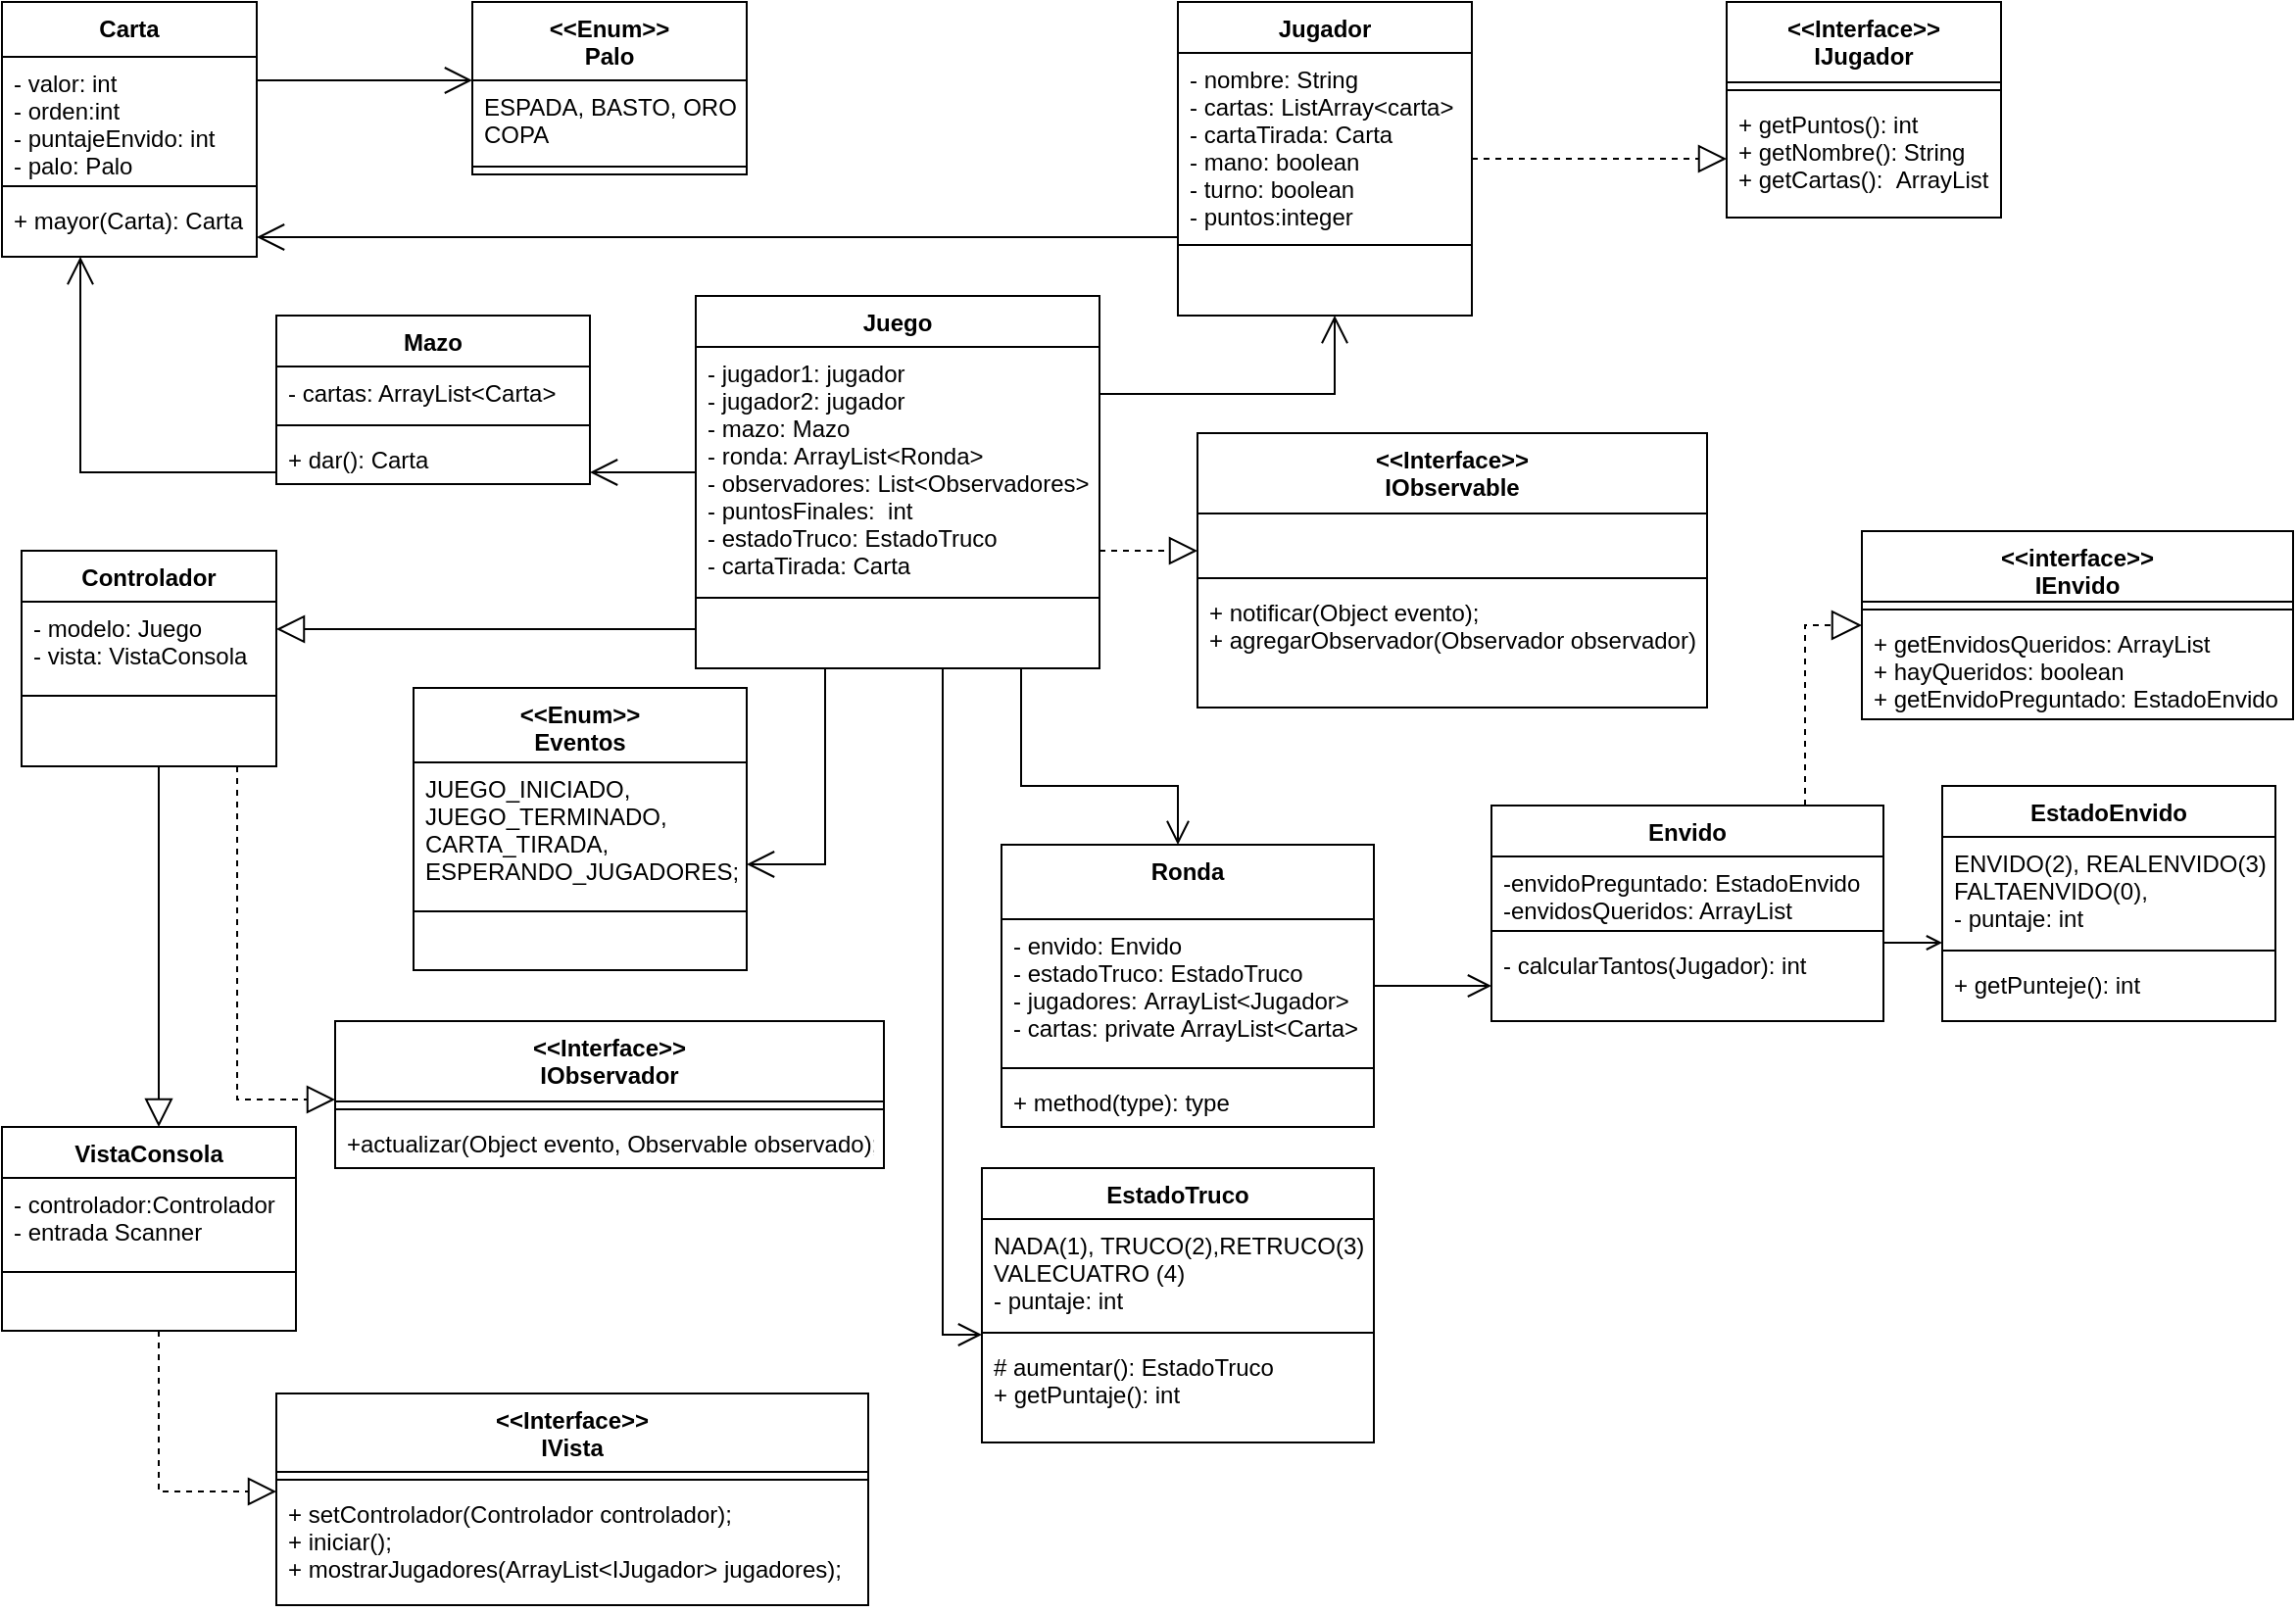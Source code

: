 <mxfile version="20.3.0" type="device"><diagram id="dyV6rF4TElnl29lzIuId" name="Página-1"><mxGraphModel dx="1304" dy="651" grid="1" gridSize="10" guides="1" tooltips="1" connect="1" arrows="1" fold="1" page="1" pageScale="1" pageWidth="1169" pageHeight="827" math="0" shadow="0"><root><mxCell id="0"/><mxCell id="1" parent="0"/><mxCell id="u1sDPXT_4wiegZ9Tvjl2-31" style="edgeStyle=orthogonalEdgeStyle;rounded=0;orthogonalLoop=1;jettySize=auto;html=1;endArrow=open;endFill=0;strokeWidth=1;endSize=12;" parent="1" source="u1sDPXT_4wiegZ9Tvjl2-1" target="u1sDPXT_4wiegZ9Tvjl2-5" edge="1"><mxGeometry relative="1" as="geometry"><Array as="points"><mxPoint x="320" y="240"/><mxPoint x="320" y="240"/></Array></mxGeometry></mxCell><mxCell id="QvzXrBI1SSBsv47yY6SJ-33" style="edgeStyle=orthogonalEdgeStyle;rounded=0;orthogonalLoop=1;jettySize=auto;html=1;dashed=1;strokeWidth=1;endArrow=block;endFill=0;endSize=12;" parent="1" source="u1sDPXT_4wiegZ9Tvjl2-1" target="QvzXrBI1SSBsv47yY6SJ-24" edge="1"><mxGeometry relative="1" as="geometry"><Array as="points"><mxPoint x="570" y="280"/><mxPoint x="570" y="280"/></Array></mxGeometry></mxCell><mxCell id="mUbbhT85cdfl7v-fbwfo-7" style="edgeStyle=orthogonalEdgeStyle;rounded=0;orthogonalLoop=1;jettySize=auto;html=1;endArrow=open;endFill=0;endSize=10;" parent="1" source="u1sDPXT_4wiegZ9Tvjl2-1" target="mUbbhT85cdfl7v-fbwfo-3" edge="1"><mxGeometry relative="1" as="geometry"><Array as="points"><mxPoint x="520" y="400"/><mxPoint x="600" y="400"/></Array></mxGeometry></mxCell><mxCell id="u1sDPXT_4wiegZ9Tvjl2-1" value="Juego" style="swimlane;fontStyle=1;align=center;verticalAlign=top;childLayout=stackLayout;horizontal=1;startSize=26;horizontalStack=0;resizeParent=1;resizeParentMax=0;resizeLast=0;collapsible=1;marginBottom=0;" parent="1" vertex="1"><mxGeometry x="354" y="150" width="206" height="190" as="geometry"/></mxCell><mxCell id="u1sDPXT_4wiegZ9Tvjl2-2" value="- jugador1: jugador&#10;- jugador2: jugador&#10;- mazo: Mazo&#10;- ronda: ArrayList&lt;Ronda&gt;&#10;- observadores: List&lt;Observadores&gt;&#10;- puntosFinales:  int&#10;- estadoTruco: EstadoTruco&#10;- cartaTirada: Carta " style="text;strokeColor=none;fillColor=none;align=left;verticalAlign=top;spacingLeft=4;spacingRight=4;overflow=hidden;rotatable=0;points=[[0,0.5],[1,0.5]];portConstraint=eastwest;" parent="u1sDPXT_4wiegZ9Tvjl2-1" vertex="1"><mxGeometry y="26" width="206" height="124" as="geometry"/></mxCell><mxCell id="u1sDPXT_4wiegZ9Tvjl2-3" value="" style="line;strokeWidth=1;fillColor=none;align=left;verticalAlign=middle;spacingTop=-1;spacingLeft=3;spacingRight=3;rotatable=0;labelPosition=right;points=[];portConstraint=eastwest;strokeColor=inherit;" parent="u1sDPXT_4wiegZ9Tvjl2-1" vertex="1"><mxGeometry y="150" width="206" height="8" as="geometry"/></mxCell><mxCell id="u1sDPXT_4wiegZ9Tvjl2-4" value=" " style="text;strokeColor=none;fillColor=none;align=left;verticalAlign=top;spacingLeft=4;spacingRight=4;overflow=hidden;rotatable=0;points=[[0,0.5],[1,0.5]];portConstraint=eastwest;" parent="u1sDPXT_4wiegZ9Tvjl2-1" vertex="1"><mxGeometry y="158" width="206" height="32" as="geometry"/></mxCell><mxCell id="u1sDPXT_4wiegZ9Tvjl2-20" style="edgeStyle=orthogonalEdgeStyle;rounded=0;orthogonalLoop=1;jettySize=auto;html=1;endArrow=open;endFill=0;strokeWidth=1;endSize=12;" parent="1" source="u1sDPXT_4wiegZ9Tvjl2-5" target="u1sDPXT_4wiegZ9Tvjl2-9" edge="1"><mxGeometry relative="1" as="geometry"><Array as="points"><mxPoint x="40" y="240"/></Array></mxGeometry></mxCell><mxCell id="u1sDPXT_4wiegZ9Tvjl2-5" value="Mazo" style="swimlane;fontStyle=1;align=center;verticalAlign=top;childLayout=stackLayout;horizontal=1;startSize=26;horizontalStack=0;resizeParent=1;resizeParentMax=0;resizeLast=0;collapsible=1;marginBottom=0;" parent="1" vertex="1"><mxGeometry x="140" y="160" width="160" height="86" as="geometry"/></mxCell><mxCell id="u1sDPXT_4wiegZ9Tvjl2-6" value="- cartas: ArrayList&lt;Carta&gt;" style="text;strokeColor=none;fillColor=none;align=left;verticalAlign=top;spacingLeft=4;spacingRight=4;overflow=hidden;rotatable=0;points=[[0,0.5],[1,0.5]];portConstraint=eastwest;" parent="u1sDPXT_4wiegZ9Tvjl2-5" vertex="1"><mxGeometry y="26" width="160" height="26" as="geometry"/></mxCell><mxCell id="u1sDPXT_4wiegZ9Tvjl2-7" value="" style="line;strokeWidth=1;fillColor=none;align=left;verticalAlign=middle;spacingTop=-1;spacingLeft=3;spacingRight=3;rotatable=0;labelPosition=right;points=[];portConstraint=eastwest;strokeColor=inherit;" parent="u1sDPXT_4wiegZ9Tvjl2-5" vertex="1"><mxGeometry y="52" width="160" height="8" as="geometry"/></mxCell><mxCell id="u1sDPXT_4wiegZ9Tvjl2-8" value="+ dar(): Carta" style="text;strokeColor=none;fillColor=none;align=left;verticalAlign=top;spacingLeft=4;spacingRight=4;overflow=hidden;rotatable=0;points=[[0,0.5],[1,0.5]];portConstraint=eastwest;" parent="u1sDPXT_4wiegZ9Tvjl2-5" vertex="1"><mxGeometry y="60" width="160" height="26" as="geometry"/></mxCell><mxCell id="u1sDPXT_4wiegZ9Tvjl2-30" style="edgeStyle=orthogonalEdgeStyle;rounded=0;orthogonalLoop=1;jettySize=auto;html=1;endArrow=open;endFill=0;strokeWidth=1;endSize=12;" parent="1" source="u1sDPXT_4wiegZ9Tvjl2-9" target="u1sDPXT_4wiegZ9Tvjl2-26" edge="1"><mxGeometry relative="1" as="geometry"><Array as="points"><mxPoint x="220" y="40"/><mxPoint x="220" y="40"/></Array></mxGeometry></mxCell><mxCell id="u1sDPXT_4wiegZ9Tvjl2-9" value="Carta" style="swimlane;fontStyle=1;align=center;verticalAlign=top;childLayout=stackLayout;horizontal=1;startSize=28;horizontalStack=0;resizeParent=1;resizeParentMax=0;resizeLast=0;collapsible=1;marginBottom=0;" parent="1" vertex="1"><mxGeometry width="130" height="130" as="geometry"/></mxCell><mxCell id="u1sDPXT_4wiegZ9Tvjl2-10" value="- valor: int&#10;- orden:int&#10;- puntajeEnvido: int&#10;- palo: Palo" style="text;strokeColor=none;fillColor=none;align=left;verticalAlign=top;spacingLeft=4;spacingRight=4;overflow=hidden;rotatable=0;points=[[0,0.5],[1,0.5]];portConstraint=eastwest;" parent="u1sDPXT_4wiegZ9Tvjl2-9" vertex="1"><mxGeometry y="28" width="130" height="62" as="geometry"/></mxCell><mxCell id="u1sDPXT_4wiegZ9Tvjl2-11" value="" style="line;strokeWidth=1;fillColor=none;align=left;verticalAlign=middle;spacingTop=-1;spacingLeft=3;spacingRight=3;rotatable=0;labelPosition=right;points=[];portConstraint=eastwest;strokeColor=inherit;" parent="u1sDPXT_4wiegZ9Tvjl2-9" vertex="1"><mxGeometry y="90" width="130" height="8" as="geometry"/></mxCell><mxCell id="u1sDPXT_4wiegZ9Tvjl2-12" value="+ mayor(Carta): Carta" style="text;strokeColor=none;fillColor=none;align=left;verticalAlign=top;spacingLeft=4;spacingRight=4;overflow=hidden;rotatable=0;points=[[0,0.5],[1,0.5]];portConstraint=eastwest;" parent="u1sDPXT_4wiegZ9Tvjl2-9" vertex="1"><mxGeometry y="98" width="130" height="32" as="geometry"/></mxCell><mxCell id="u1sDPXT_4wiegZ9Tvjl2-32" style="edgeStyle=orthogonalEdgeStyle;rounded=0;orthogonalLoop=1;jettySize=auto;html=1;endArrow=open;endFill=0;strokeWidth=1;endSize=12;" parent="1" source="u1sDPXT_4wiegZ9Tvjl2-13" target="u1sDPXT_4wiegZ9Tvjl2-9" edge="1"><mxGeometry relative="1" as="geometry"><Array as="points"><mxPoint x="420" y="120"/><mxPoint x="420" y="120"/></Array></mxGeometry></mxCell><mxCell id="QvzXrBI1SSBsv47yY6SJ-10" style="edgeStyle=orthogonalEdgeStyle;rounded=0;orthogonalLoop=1;jettySize=auto;html=1;dashed=1;endArrow=block;endFill=0;strokeWidth=1;endSize=12;" parent="1" source="u1sDPXT_4wiegZ9Tvjl2-13" target="QvzXrBI1SSBsv47yY6SJ-1" edge="1"><mxGeometry relative="1" as="geometry"><Array as="points"><mxPoint x="890" y="80"/><mxPoint x="890" y="80"/></Array></mxGeometry></mxCell><mxCell id="u1sDPXT_4wiegZ9Tvjl2-13" value="Jugador" style="swimlane;fontStyle=1;align=center;verticalAlign=top;childLayout=stackLayout;horizontal=1;startSize=26;horizontalStack=0;resizeParent=1;resizeParentMax=0;resizeLast=0;collapsible=1;marginBottom=0;" parent="1" vertex="1"><mxGeometry x="600" width="150" height="160" as="geometry"/></mxCell><mxCell id="u1sDPXT_4wiegZ9Tvjl2-14" value="- nombre: String&#10;- cartas: ListArray&lt;carta&gt;&#10;- cartaTirada: Carta&#10;- mano: boolean&#10;- turno: boolean&#10;- puntos:integer" style="text;strokeColor=none;fillColor=none;align=left;verticalAlign=top;spacingLeft=4;spacingRight=4;overflow=hidden;rotatable=0;points=[[0,0.5],[1,0.5]];portConstraint=eastwest;" parent="u1sDPXT_4wiegZ9Tvjl2-13" vertex="1"><mxGeometry y="26" width="150" height="94" as="geometry"/></mxCell><mxCell id="u1sDPXT_4wiegZ9Tvjl2-15" value="" style="line;strokeWidth=1;fillColor=none;align=left;verticalAlign=middle;spacingTop=-1;spacingLeft=3;spacingRight=3;rotatable=0;labelPosition=right;points=[];portConstraint=eastwest;strokeColor=inherit;" parent="u1sDPXT_4wiegZ9Tvjl2-13" vertex="1"><mxGeometry y="120" width="150" height="8" as="geometry"/></mxCell><mxCell id="u1sDPXT_4wiegZ9Tvjl2-16" value=" " style="text;strokeColor=none;fillColor=none;align=left;verticalAlign=top;spacingLeft=4;spacingRight=4;overflow=hidden;rotatable=0;points=[[0,0.5],[1,0.5]];portConstraint=eastwest;" parent="u1sDPXT_4wiegZ9Tvjl2-13" vertex="1"><mxGeometry y="128" width="150" height="32" as="geometry"/></mxCell><mxCell id="u1sDPXT_4wiegZ9Tvjl2-26" value="&lt;&lt;Enum&gt;&gt;&#10;Palo" style="swimlane;fontStyle=1;align=center;verticalAlign=top;childLayout=stackLayout;horizontal=1;startSize=40;horizontalStack=0;resizeParent=1;resizeParentMax=0;resizeLast=0;collapsible=1;marginBottom=0;" parent="1" vertex="1"><mxGeometry x="240" width="140" height="88" as="geometry"/></mxCell><mxCell id="u1sDPXT_4wiegZ9Tvjl2-27" value="ESPADA, BASTO, ORO, &#10;COPA " style="text;strokeColor=none;fillColor=none;align=left;verticalAlign=top;spacingLeft=4;spacingRight=4;overflow=hidden;rotatable=0;points=[[0,0.5],[1,0.5]];portConstraint=eastwest;" parent="u1sDPXT_4wiegZ9Tvjl2-26" vertex="1"><mxGeometry y="40" width="140" height="40" as="geometry"/></mxCell><mxCell id="u1sDPXT_4wiegZ9Tvjl2-28" value="" style="line;strokeWidth=1;fillColor=none;align=left;verticalAlign=middle;spacingTop=-1;spacingLeft=3;spacingRight=3;rotatable=0;labelPosition=right;points=[];portConstraint=eastwest;strokeColor=inherit;" parent="u1sDPXT_4wiegZ9Tvjl2-26" vertex="1"><mxGeometry y="80" width="140" height="8" as="geometry"/></mxCell><mxCell id="QvzXrBI1SSBsv47yY6SJ-1" value="&lt;&lt;Interface&gt;&gt;&#10;IJugador" style="swimlane;fontStyle=1;align=center;verticalAlign=top;childLayout=stackLayout;horizontal=1;startSize=41;horizontalStack=0;resizeParent=1;resizeParentMax=0;resizeLast=0;collapsible=1;marginBottom=0;" parent="1" vertex="1"><mxGeometry x="880" width="140" height="110" as="geometry"/></mxCell><mxCell id="QvzXrBI1SSBsv47yY6SJ-3" value="" style="line;strokeWidth=1;fillColor=none;align=left;verticalAlign=middle;spacingTop=-1;spacingLeft=3;spacingRight=3;rotatable=0;labelPosition=right;points=[];portConstraint=eastwest;strokeColor=inherit;" parent="QvzXrBI1SSBsv47yY6SJ-1" vertex="1"><mxGeometry y="41" width="140" height="8" as="geometry"/></mxCell><mxCell id="QvzXrBI1SSBsv47yY6SJ-4" value="+ getPuntos(): int &#10;+ getNombre(): String &#10;+ getCartas():  ArrayList" style="text;strokeColor=none;fillColor=none;align=left;verticalAlign=top;spacingLeft=4;spacingRight=4;overflow=hidden;rotatable=0;points=[[0,0.5],[1,0.5]];portConstraint=eastwest;" parent="QvzXrBI1SSBsv47yY6SJ-1" vertex="1"><mxGeometry y="49" width="140" height="61" as="geometry"/></mxCell><mxCell id="QvzXrBI1SSBsv47yY6SJ-5" value="&lt;&lt;Enum&gt;&gt;&#10;Eventos" style="swimlane;fontStyle=1;align=center;verticalAlign=top;childLayout=stackLayout;horizontal=1;startSize=38;horizontalStack=0;resizeParent=1;resizeParentMax=0;resizeLast=0;collapsible=1;marginBottom=0;flipV=0;flipH=0;" parent="1" vertex="1"><mxGeometry x="210" y="350" width="170" height="144" as="geometry"/></mxCell><mxCell id="QvzXrBI1SSBsv47yY6SJ-6" value="JUEGO_INICIADO,&#10;&#9;JUEGO_TERMINADO,&#10;&#9;CARTA_TIRADA,&#10;&#9;ESPERANDO_JUGADORES;" style="text;strokeColor=none;fillColor=none;align=left;verticalAlign=top;spacingLeft=4;spacingRight=4;overflow=hidden;rotatable=0;points=[[0,0.5],[1,0.5]];portConstraint=eastwest;" parent="QvzXrBI1SSBsv47yY6SJ-5" vertex="1"><mxGeometry y="38" width="170" height="72" as="geometry"/></mxCell><mxCell id="QvzXrBI1SSBsv47yY6SJ-7" value="" style="line;strokeWidth=1;fillColor=none;align=left;verticalAlign=middle;spacingTop=-1;spacingLeft=3;spacingRight=3;rotatable=0;labelPosition=right;points=[];portConstraint=eastwest;strokeColor=inherit;" parent="QvzXrBI1SSBsv47yY6SJ-5" vertex="1"><mxGeometry y="110" width="170" height="8" as="geometry"/></mxCell><mxCell id="QvzXrBI1SSBsv47yY6SJ-8" value=" " style="text;strokeColor=none;fillColor=none;align=left;verticalAlign=top;spacingLeft=4;spacingRight=4;overflow=hidden;rotatable=0;points=[[0,0.5],[1,0.5]];portConstraint=eastwest;" parent="QvzXrBI1SSBsv47yY6SJ-5" vertex="1"><mxGeometry y="118" width="170" height="26" as="geometry"/></mxCell><mxCell id="QvzXrBI1SSBsv47yY6SJ-11" style="edgeStyle=orthogonalEdgeStyle;rounded=0;orthogonalLoop=1;jettySize=auto;html=1;endArrow=open;endFill=0;strokeWidth=1;endSize=12;" parent="1" source="u1sDPXT_4wiegZ9Tvjl2-1" target="QvzXrBI1SSBsv47yY6SJ-5" edge="1"><mxGeometry relative="1" as="geometry"><mxPoint x="414" y="539.999" as="sourcePoint"/><mxPoint x="528" y="583.999" as="targetPoint"/><Array as="points"><mxPoint x="420" y="440"/></Array></mxGeometry></mxCell><mxCell id="QvzXrBI1SSBsv47yY6SJ-12" style="edgeStyle=orthogonalEdgeStyle;rounded=0;orthogonalLoop=1;jettySize=auto;html=1;endArrow=open;endFill=0;strokeWidth=1;endSize=12;" parent="1" source="u1sDPXT_4wiegZ9Tvjl2-1" target="u1sDPXT_4wiegZ9Tvjl2-13" edge="1"><mxGeometry relative="1" as="geometry"><Array as="points"><mxPoint x="680" y="200"/></Array><mxPoint x="330" y="320" as="sourcePoint"/><mxPoint x="523.999" y="290" as="targetPoint"/></mxGeometry></mxCell><mxCell id="QvzXrBI1SSBsv47yY6SJ-39" style="edgeStyle=orthogonalEdgeStyle;rounded=0;orthogonalLoop=1;jettySize=auto;html=1;strokeWidth=1;endArrow=block;endFill=0;endSize=12;" parent="1" source="QvzXrBI1SSBsv47yY6SJ-13" target="QvzXrBI1SSBsv47yY6SJ-28" edge="1"><mxGeometry relative="1" as="geometry"><Array as="points"><mxPoint x="80" y="480"/><mxPoint x="80" y="480"/></Array></mxGeometry></mxCell><mxCell id="QvzXrBI1SSBsv47yY6SJ-13" value="Controlador" style="swimlane;fontStyle=1;align=center;verticalAlign=top;childLayout=stackLayout;horizontal=1;startSize=26;horizontalStack=0;resizeParent=1;resizeParentMax=0;resizeLast=0;collapsible=1;marginBottom=0;" parent="1" vertex="1"><mxGeometry x="10" y="280" width="130" height="110" as="geometry"/></mxCell><mxCell id="QvzXrBI1SSBsv47yY6SJ-14" value="- modelo: Juego&#10;&#9;- vista: VistaConsola" style="text;strokeColor=none;fillColor=none;align=left;verticalAlign=top;spacingLeft=4;spacingRight=4;overflow=hidden;rotatable=0;points=[[0,0.5],[1,0.5]];portConstraint=eastwest;" parent="QvzXrBI1SSBsv47yY6SJ-13" vertex="1"><mxGeometry y="26" width="130" height="44" as="geometry"/></mxCell><mxCell id="QvzXrBI1SSBsv47yY6SJ-15" value="" style="line;strokeWidth=1;fillColor=none;align=left;verticalAlign=middle;spacingTop=-1;spacingLeft=3;spacingRight=3;rotatable=0;labelPosition=right;points=[];portConstraint=eastwest;strokeColor=inherit;" parent="QvzXrBI1SSBsv47yY6SJ-13" vertex="1"><mxGeometry y="70" width="130" height="8" as="geometry"/></mxCell><mxCell id="QvzXrBI1SSBsv47yY6SJ-16" value=" " style="text;strokeColor=none;fillColor=none;align=left;verticalAlign=top;spacingLeft=4;spacingRight=4;overflow=hidden;rotatable=0;points=[[0,0.5],[1,0.5]];portConstraint=eastwest;" parent="QvzXrBI1SSBsv47yY6SJ-13" vertex="1"><mxGeometry y="78" width="130" height="32" as="geometry"/></mxCell><mxCell id="QvzXrBI1SSBsv47yY6SJ-17" value="&lt;&lt;Interface&gt;&gt;&#10;IObservador" style="swimlane;fontStyle=1;align=center;verticalAlign=top;childLayout=stackLayout;horizontal=1;startSize=41;horizontalStack=0;resizeParent=1;resizeParentMax=0;resizeLast=0;collapsible=1;marginBottom=0;" parent="1" vertex="1"><mxGeometry x="170" y="520" width="280" height="75" as="geometry"/></mxCell><mxCell id="QvzXrBI1SSBsv47yY6SJ-19" value="" style="line;strokeWidth=1;fillColor=none;align=left;verticalAlign=middle;spacingTop=-1;spacingLeft=3;spacingRight=3;rotatable=0;labelPosition=right;points=[];portConstraint=eastwest;strokeColor=inherit;" parent="QvzXrBI1SSBsv47yY6SJ-17" vertex="1"><mxGeometry y="41" width="280" height="8" as="geometry"/></mxCell><mxCell id="QvzXrBI1SSBsv47yY6SJ-20" value="+actualizar(Object evento, Observable observado);" style="text;strokeColor=none;fillColor=none;align=left;verticalAlign=top;spacingLeft=4;spacingRight=4;overflow=hidden;rotatable=0;points=[[0,0.5],[1,0.5]];portConstraint=eastwest;" parent="QvzXrBI1SSBsv47yY6SJ-17" vertex="1"><mxGeometry y="49" width="280" height="26" as="geometry"/></mxCell><mxCell id="QvzXrBI1SSBsv47yY6SJ-22" style="edgeStyle=orthogonalEdgeStyle;rounded=0;orthogonalLoop=1;jettySize=auto;html=1;dashed=1;endArrow=block;endFill=0;strokeWidth=1;endSize=12;" parent="1" source="QvzXrBI1SSBsv47yY6SJ-13" target="QvzXrBI1SSBsv47yY6SJ-17" edge="1"><mxGeometry relative="1" as="geometry"><mxPoint x="200" y="679.999" as="sourcePoint"/><mxPoint x="310" y="743.999" as="targetPoint"/><Array as="points"><mxPoint x="120" y="560"/></Array></mxGeometry></mxCell><mxCell id="QvzXrBI1SSBsv47yY6SJ-23" style="edgeStyle=orthogonalEdgeStyle;rounded=0;orthogonalLoop=1;jettySize=auto;html=1;endArrow=block;endFill=0;strokeWidth=1;endSize=12;" parent="1" source="u1sDPXT_4wiegZ9Tvjl2-1" target="QvzXrBI1SSBsv47yY6SJ-13" edge="1"><mxGeometry relative="1" as="geometry"><mxPoint x="264" y="490.059" as="sourcePoint"/><mxPoint x="190" y="453" as="targetPoint"/><Array as="points"><mxPoint x="250" y="320"/><mxPoint x="250" y="320"/></Array></mxGeometry></mxCell><mxCell id="QvzXrBI1SSBsv47yY6SJ-24" value="&lt;&lt;Interface&gt;&gt;&#10;IObservable" style="swimlane;fontStyle=1;align=center;verticalAlign=top;childLayout=stackLayout;horizontal=1;startSize=41;horizontalStack=0;resizeParent=1;resizeParentMax=0;resizeLast=0;collapsible=1;marginBottom=0;" parent="1" vertex="1"><mxGeometry x="610" y="220" width="260" height="140" as="geometry"/></mxCell><mxCell id="QvzXrBI1SSBsv47yY6SJ-25" value=" " style="text;strokeColor=none;fillColor=none;align=left;verticalAlign=top;spacingLeft=4;spacingRight=4;overflow=hidden;rotatable=0;points=[[0,0.5],[1,0.5]];portConstraint=eastwest;" parent="QvzXrBI1SSBsv47yY6SJ-24" vertex="1"><mxGeometry y="41" width="260" height="29" as="geometry"/></mxCell><mxCell id="QvzXrBI1SSBsv47yY6SJ-26" value="" style="line;strokeWidth=1;fillColor=none;align=left;verticalAlign=middle;spacingTop=-1;spacingLeft=3;spacingRight=3;rotatable=0;labelPosition=right;points=[];portConstraint=eastwest;strokeColor=inherit;" parent="QvzXrBI1SSBsv47yY6SJ-24" vertex="1"><mxGeometry y="70" width="260" height="8" as="geometry"/></mxCell><mxCell id="QvzXrBI1SSBsv47yY6SJ-27" value="+ notificar(Object evento);&#10;+ agregarObservador(Observador observador);" style="text;strokeColor=none;fillColor=none;align=left;verticalAlign=top;spacingLeft=4;spacingRight=4;overflow=hidden;rotatable=0;points=[[0,0.5],[1,0.5]];portConstraint=eastwest;" parent="QvzXrBI1SSBsv47yY6SJ-24" vertex="1"><mxGeometry y="78" width="260" height="62" as="geometry"/></mxCell><mxCell id="QvzXrBI1SSBsv47yY6SJ-38" style="edgeStyle=orthogonalEdgeStyle;rounded=0;orthogonalLoop=1;jettySize=auto;html=1;dashed=1;strokeWidth=1;endArrow=block;endFill=0;endSize=12;" parent="1" source="QvzXrBI1SSBsv47yY6SJ-28" target="QvzXrBI1SSBsv47yY6SJ-34" edge="1"><mxGeometry relative="1" as="geometry"><Array as="points"><mxPoint x="80" y="760"/></Array></mxGeometry></mxCell><mxCell id="QvzXrBI1SSBsv47yY6SJ-28" value="VistaConsola" style="swimlane;fontStyle=1;align=center;verticalAlign=top;childLayout=stackLayout;horizontal=1;startSize=26;horizontalStack=0;resizeParent=1;resizeParentMax=0;resizeLast=0;collapsible=1;marginBottom=0;" parent="1" vertex="1"><mxGeometry y="574" width="150" height="104" as="geometry"/></mxCell><mxCell id="QvzXrBI1SSBsv47yY6SJ-29" value="- controlador:Controlador&#10;&#9;- entrada Scanner" style="text;strokeColor=none;fillColor=none;align=left;verticalAlign=top;spacingLeft=4;spacingRight=4;overflow=hidden;rotatable=0;points=[[0,0.5],[1,0.5]];portConstraint=eastwest;" parent="QvzXrBI1SSBsv47yY6SJ-28" vertex="1"><mxGeometry y="26" width="150" height="44" as="geometry"/></mxCell><mxCell id="QvzXrBI1SSBsv47yY6SJ-30" value="" style="line;strokeWidth=1;fillColor=none;align=left;verticalAlign=middle;spacingTop=-1;spacingLeft=3;spacingRight=3;rotatable=0;labelPosition=right;points=[];portConstraint=eastwest;strokeColor=inherit;" parent="QvzXrBI1SSBsv47yY6SJ-28" vertex="1"><mxGeometry y="70" width="150" height="8" as="geometry"/></mxCell><mxCell id="QvzXrBI1SSBsv47yY6SJ-31" value=" " style="text;strokeColor=none;fillColor=none;align=left;verticalAlign=top;spacingLeft=4;spacingRight=4;overflow=hidden;rotatable=0;points=[[0,0.5],[1,0.5]];portConstraint=eastwest;" parent="QvzXrBI1SSBsv47yY6SJ-28" vertex="1"><mxGeometry y="78" width="150" height="26" as="geometry"/></mxCell><mxCell id="QvzXrBI1SSBsv47yY6SJ-34" value="&lt;&lt;Interface&gt;&gt;&#10;IVista" style="swimlane;fontStyle=1;align=center;verticalAlign=top;childLayout=stackLayout;horizontal=1;startSize=40;horizontalStack=0;resizeParent=1;resizeParentMax=0;resizeLast=0;collapsible=1;marginBottom=0;" parent="1" vertex="1"><mxGeometry x="140" y="710" width="302" height="108" as="geometry"/></mxCell><mxCell id="QvzXrBI1SSBsv47yY6SJ-36" value="" style="line;strokeWidth=1;fillColor=none;align=left;verticalAlign=middle;spacingTop=-1;spacingLeft=3;spacingRight=3;rotatable=0;labelPosition=right;points=[];portConstraint=eastwest;strokeColor=inherit;" parent="QvzXrBI1SSBsv47yY6SJ-34" vertex="1"><mxGeometry y="40" width="302" height="8" as="geometry"/></mxCell><mxCell id="QvzXrBI1SSBsv47yY6SJ-37" value="+ setControlador(Controlador controlador);&#10;+ iniciar();&#10;&#9;+ mostrarJugadores(ArrayList&lt;IJugador&gt; jugadores);" style="text;strokeColor=none;fillColor=none;align=left;verticalAlign=top;spacingLeft=4;spacingRight=4;overflow=hidden;rotatable=0;points=[[0,0.5],[1,0.5]];portConstraint=eastwest;" parent="QvzXrBI1SSBsv47yY6SJ-34" vertex="1"><mxGeometry y="48" width="302" height="60" as="geometry"/></mxCell><mxCell id="mUbbhT85cdfl7v-fbwfo-2" style="edgeStyle=orthogonalEdgeStyle;rounded=0;orthogonalLoop=1;jettySize=auto;html=1;endArrow=open;endFill=0;" parent="1" source="RE4X0lwb2fU-6qRIfLw6-1" target="RE4X0lwb2fU-6qRIfLw6-5" edge="1"><mxGeometry relative="1" as="geometry"><Array as="points"><mxPoint x="970" y="480"/><mxPoint x="970" y="480"/></Array></mxGeometry></mxCell><mxCell id="l85RVF83v8m6LRlLLeVX-5" style="edgeStyle=orthogonalEdgeStyle;rounded=0;orthogonalLoop=1;jettySize=auto;html=1;endArrow=block;endFill=0;dashed=1;endSize=13;" parent="1" source="RE4X0lwb2fU-6qRIfLw6-1" target="l85RVF83v8m6LRlLLeVX-1" edge="1"><mxGeometry relative="1" as="geometry"><Array as="points"><mxPoint x="920" y="318"/></Array></mxGeometry></mxCell><mxCell id="RE4X0lwb2fU-6qRIfLw6-1" value="Envido" style="swimlane;fontStyle=1;align=center;verticalAlign=top;childLayout=stackLayout;horizontal=1;startSize=26;horizontalStack=0;resizeParent=1;resizeParentMax=0;resizeLast=0;collapsible=1;marginBottom=0;" parent="1" vertex="1"><mxGeometry x="760" y="410" width="200" height="110" as="geometry"/></mxCell><mxCell id="RE4X0lwb2fU-6qRIfLw6-2" value="-envidoPreguntado: EstadoEnvido&#10;&#9;-envidosQueridos: ArrayList " style="text;strokeColor=none;fillColor=none;align=left;verticalAlign=top;spacingLeft=4;spacingRight=4;overflow=hidden;rotatable=0;points=[[0,0.5],[1,0.5]];portConstraint=eastwest;" parent="RE4X0lwb2fU-6qRIfLw6-1" vertex="1"><mxGeometry y="26" width="200" height="34" as="geometry"/></mxCell><mxCell id="RE4X0lwb2fU-6qRIfLw6-3" value="" style="line;strokeWidth=1;fillColor=none;align=left;verticalAlign=middle;spacingTop=-1;spacingLeft=3;spacingRight=3;rotatable=0;labelPosition=right;points=[];portConstraint=eastwest;strokeColor=inherit;" parent="RE4X0lwb2fU-6qRIfLw6-1" vertex="1"><mxGeometry y="60" width="200" height="8" as="geometry"/></mxCell><mxCell id="RE4X0lwb2fU-6qRIfLw6-4" value="- calcularTantos(Jugador): int" style="text;strokeColor=none;fillColor=none;align=left;verticalAlign=top;spacingLeft=4;spacingRight=4;overflow=hidden;rotatable=0;points=[[0,0.5],[1,0.5]];portConstraint=eastwest;" parent="RE4X0lwb2fU-6qRIfLw6-1" vertex="1"><mxGeometry y="68" width="200" height="42" as="geometry"/></mxCell><mxCell id="RE4X0lwb2fU-6qRIfLw6-5" value="EstadoEnvido" style="swimlane;fontStyle=1;align=center;verticalAlign=top;childLayout=stackLayout;horizontal=1;startSize=26;horizontalStack=0;resizeParent=1;resizeParentMax=0;resizeLast=0;collapsible=1;marginBottom=0;" parent="1" vertex="1"><mxGeometry x="990" y="400" width="170" height="120" as="geometry"/></mxCell><mxCell id="RE4X0lwb2fU-6qRIfLw6-6" value="ENVIDO(2), REALENVIDO(3),&#10;FALTAENVIDO(0),  &#10;- puntaje: int &#10;" style="text;strokeColor=none;fillColor=none;align=left;verticalAlign=top;spacingLeft=4;spacingRight=4;overflow=hidden;rotatable=0;points=[[0,0.5],[1,0.5]];portConstraint=eastwest;" parent="RE4X0lwb2fU-6qRIfLw6-5" vertex="1"><mxGeometry y="26" width="170" height="54" as="geometry"/></mxCell><mxCell id="RE4X0lwb2fU-6qRIfLw6-7" value="" style="line;strokeWidth=1;fillColor=none;align=left;verticalAlign=middle;spacingTop=-1;spacingLeft=3;spacingRight=3;rotatable=0;labelPosition=right;points=[];portConstraint=eastwest;strokeColor=inherit;" parent="RE4X0lwb2fU-6qRIfLw6-5" vertex="1"><mxGeometry y="80" width="170" height="8" as="geometry"/></mxCell><mxCell id="RE4X0lwb2fU-6qRIfLw6-8" value="+ getPunteje(): int&#10;" style="text;strokeColor=none;fillColor=none;align=left;verticalAlign=top;spacingLeft=4;spacingRight=4;overflow=hidden;rotatable=0;points=[[0,0.5],[1,0.5]];portConstraint=eastwest;" parent="RE4X0lwb2fU-6qRIfLw6-5" vertex="1"><mxGeometry y="88" width="170" height="32" as="geometry"/></mxCell><mxCell id="mUbbhT85cdfl7v-fbwfo-8" style="edgeStyle=orthogonalEdgeStyle;rounded=0;orthogonalLoop=1;jettySize=auto;html=1;strokeWidth=1;endArrow=open;endFill=0;endSize=10;" parent="1" source="mUbbhT85cdfl7v-fbwfo-3" target="RE4X0lwb2fU-6qRIfLw6-1" edge="1"><mxGeometry relative="1" as="geometry"><Array as="points"><mxPoint x="810" y="475"/><mxPoint x="860" y="475"/></Array></mxGeometry></mxCell><mxCell id="mUbbhT85cdfl7v-fbwfo-13" style="edgeStyle=orthogonalEdgeStyle;rounded=0;orthogonalLoop=1;jettySize=auto;html=1;strokeWidth=1;endArrow=open;endFill=0;endSize=10;" parent="1" source="u1sDPXT_4wiegZ9Tvjl2-1" target="mUbbhT85cdfl7v-fbwfo-9" edge="1"><mxGeometry relative="1" as="geometry"><Array as="points"><mxPoint x="480" y="680"/></Array></mxGeometry></mxCell><mxCell id="mUbbhT85cdfl7v-fbwfo-3" value="Ronda" style="swimlane;fontStyle=1;align=center;verticalAlign=top;childLayout=stackLayout;horizontal=1;startSize=38;horizontalStack=0;resizeParent=1;resizeParentMax=0;resizeLast=0;collapsible=1;marginBottom=0;flipV=0;flipH=0;" parent="1" vertex="1"><mxGeometry x="510" y="430" width="190" height="144" as="geometry"/></mxCell><mxCell id="mUbbhT85cdfl7v-fbwfo-4" value="- envido: Envido&#10;- estadoTruco: EstadoTruco&#10;- jugadores: ArrayList&lt;Jugador&gt;&#10;- cartas: private ArrayList&lt;Carta&gt; " style="text;strokeColor=none;fillColor=none;align=left;verticalAlign=top;spacingLeft=4;spacingRight=4;overflow=hidden;rotatable=0;points=[[0,0.5],[1,0.5]];portConstraint=eastwest;" parent="mUbbhT85cdfl7v-fbwfo-3" vertex="1"><mxGeometry y="38" width="190" height="72" as="geometry"/></mxCell><mxCell id="mUbbhT85cdfl7v-fbwfo-5" value="" style="line;strokeWidth=1;fillColor=none;align=left;verticalAlign=middle;spacingTop=-1;spacingLeft=3;spacingRight=3;rotatable=0;labelPosition=right;points=[];portConstraint=eastwest;strokeColor=inherit;" parent="mUbbhT85cdfl7v-fbwfo-3" vertex="1"><mxGeometry y="110" width="190" height="8" as="geometry"/></mxCell><mxCell id="mUbbhT85cdfl7v-fbwfo-6" value="+ method(type): type" style="text;strokeColor=none;fillColor=none;align=left;verticalAlign=top;spacingLeft=4;spacingRight=4;overflow=hidden;rotatable=0;points=[[0,0.5],[1,0.5]];portConstraint=eastwest;" parent="mUbbhT85cdfl7v-fbwfo-3" vertex="1"><mxGeometry y="118" width="190" height="26" as="geometry"/></mxCell><mxCell id="mUbbhT85cdfl7v-fbwfo-9" value="EstadoTruco" style="swimlane;fontStyle=1;align=center;verticalAlign=top;childLayout=stackLayout;horizontal=1;startSize=26;horizontalStack=0;resizeParent=1;resizeParentMax=0;resizeLast=0;collapsible=1;marginBottom=0;" parent="1" vertex="1"><mxGeometry x="500" y="595" width="200" height="140" as="geometry"/></mxCell><mxCell id="mUbbhT85cdfl7v-fbwfo-10" value="NADA(1), TRUCO(2),RETRUCO(3),&#10;VALECUATRO (4)&#10;- puntaje: int" style="text;strokeColor=none;fillColor=none;align=left;verticalAlign=top;spacingLeft=4;spacingRight=4;overflow=hidden;rotatable=0;points=[[0,0.5],[1,0.5]];portConstraint=eastwest;" parent="mUbbhT85cdfl7v-fbwfo-9" vertex="1"><mxGeometry y="26" width="200" height="54" as="geometry"/></mxCell><mxCell id="mUbbhT85cdfl7v-fbwfo-11" value="" style="line;strokeWidth=1;fillColor=none;align=left;verticalAlign=middle;spacingTop=-1;spacingLeft=3;spacingRight=3;rotatable=0;labelPosition=right;points=[];portConstraint=eastwest;strokeColor=inherit;" parent="mUbbhT85cdfl7v-fbwfo-9" vertex="1"><mxGeometry y="80" width="200" height="8" as="geometry"/></mxCell><mxCell id="mUbbhT85cdfl7v-fbwfo-12" value="# aumentar(): EstadoTruco &#10;+ getPuntaje(): int&#10;" style="text;strokeColor=none;fillColor=none;align=left;verticalAlign=top;spacingLeft=4;spacingRight=4;overflow=hidden;rotatable=0;points=[[0,0.5],[1,0.5]];portConstraint=eastwest;" parent="mUbbhT85cdfl7v-fbwfo-9" vertex="1"><mxGeometry y="88" width="200" height="52" as="geometry"/></mxCell><mxCell id="l85RVF83v8m6LRlLLeVX-1" value="&lt;&lt;interface&gt;&gt;&#10;IEnvido" style="swimlane;fontStyle=1;align=center;verticalAlign=top;childLayout=stackLayout;horizontal=1;startSize=36;horizontalStack=0;resizeParent=1;resizeParentMax=0;resizeLast=0;collapsible=1;marginBottom=0;" parent="1" vertex="1"><mxGeometry x="949" y="270" width="220" height="96" as="geometry"/></mxCell><mxCell id="l85RVF83v8m6LRlLLeVX-3" value="" style="line;strokeWidth=1;fillColor=none;align=left;verticalAlign=middle;spacingTop=-1;spacingLeft=3;spacingRight=3;rotatable=0;labelPosition=right;points=[];portConstraint=eastwest;strokeColor=inherit;" parent="l85RVF83v8m6LRlLLeVX-1" vertex="1"><mxGeometry y="36" width="220" height="8" as="geometry"/></mxCell><mxCell id="l85RVF83v8m6LRlLLeVX-4" value="+ getEnvidosQueridos: ArrayList&#10;+ hayQueridos: boolean&#10;+ getEnvidoPreguntado: EstadoEnvido" style="text;strokeColor=none;fillColor=none;align=left;verticalAlign=top;spacingLeft=4;spacingRight=4;overflow=hidden;rotatable=0;points=[[0,0.5],[1,0.5]];portConstraint=eastwest;" parent="l85RVF83v8m6LRlLLeVX-1" vertex="1"><mxGeometry y="44" width="220" height="52" as="geometry"/></mxCell></root></mxGraphModel></diagram></mxfile>